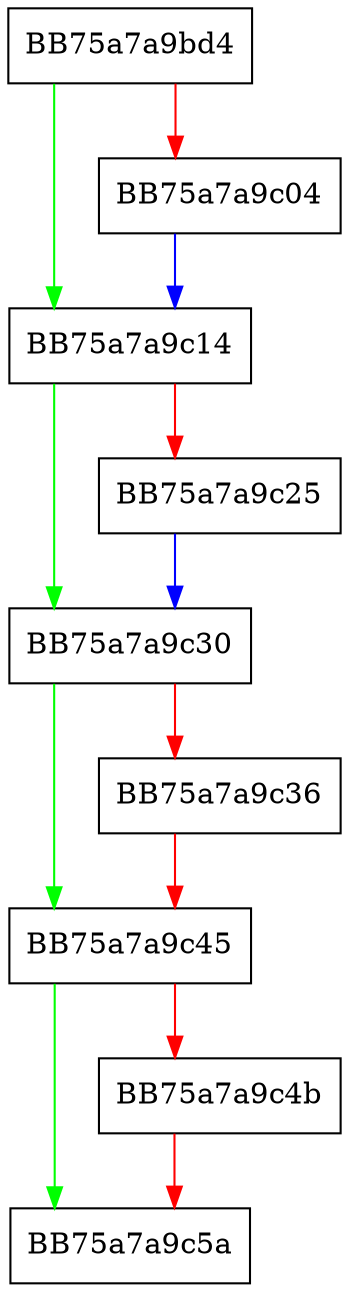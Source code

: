 digraph _close_nolock {
  node [shape="box"];
  graph [splines=ortho];
  BB75a7a9bd4 -> BB75a7a9c14 [color="green"];
  BB75a7a9bd4 -> BB75a7a9c04 [color="red"];
  BB75a7a9c04 -> BB75a7a9c14 [color="blue"];
  BB75a7a9c14 -> BB75a7a9c30 [color="green"];
  BB75a7a9c14 -> BB75a7a9c25 [color="red"];
  BB75a7a9c25 -> BB75a7a9c30 [color="blue"];
  BB75a7a9c30 -> BB75a7a9c45 [color="green"];
  BB75a7a9c30 -> BB75a7a9c36 [color="red"];
  BB75a7a9c36 -> BB75a7a9c45 [color="red"];
  BB75a7a9c45 -> BB75a7a9c5a [color="green"];
  BB75a7a9c45 -> BB75a7a9c4b [color="red"];
  BB75a7a9c4b -> BB75a7a9c5a [color="red"];
}